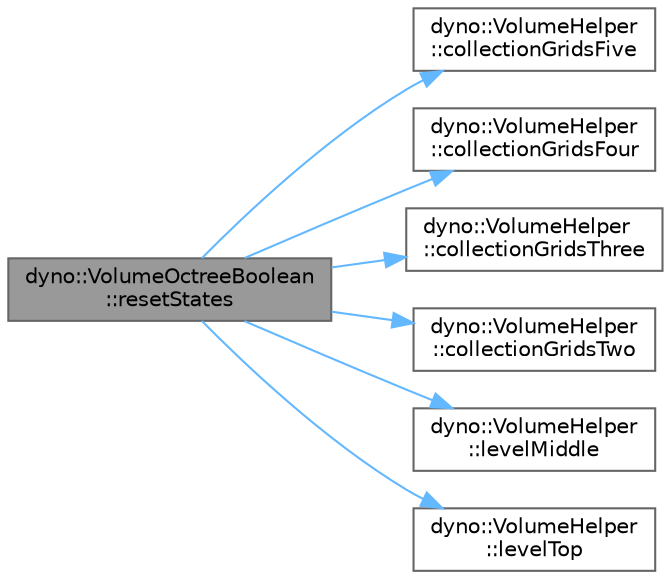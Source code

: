 digraph "dyno::VolumeOctreeBoolean::resetStates"
{
 // LATEX_PDF_SIZE
  bgcolor="transparent";
  edge [fontname=Helvetica,fontsize=10,labelfontname=Helvetica,labelfontsize=10];
  node [fontname=Helvetica,fontsize=10,shape=box,height=0.2,width=0.4];
  rankdir="LR";
  Node1 [id="Node000001",label="dyno::VolumeOctreeBoolean\l::resetStates",height=0.2,width=0.4,color="gray40", fillcolor="grey60", style="filled", fontcolor="black",tooltip=" "];
  Node1 -> Node2 [id="edge1_Node000001_Node000002",color="steelblue1",style="solid",tooltip=" "];
  Node2 [id="Node000002",label="dyno::VolumeHelper\l::collectionGridsFive",height=0.2,width=0.4,color="grey40", fillcolor="white", style="filled",URL="$classdyno_1_1_volume_helper.html#a673ed1cf7d0c4699543683b71cb2ea2e",tooltip=" "];
  Node1 -> Node3 [id="edge2_Node000001_Node000003",color="steelblue1",style="solid",tooltip=" "];
  Node3 [id="Node000003",label="dyno::VolumeHelper\l::collectionGridsFour",height=0.2,width=0.4,color="grey40", fillcolor="white", style="filled",URL="$classdyno_1_1_volume_helper.html#a0e01105d1e186ec7fdc4d818ea9ae68b",tooltip=" "];
  Node1 -> Node4 [id="edge3_Node000001_Node000004",color="steelblue1",style="solid",tooltip=" "];
  Node4 [id="Node000004",label="dyno::VolumeHelper\l::collectionGridsThree",height=0.2,width=0.4,color="grey40", fillcolor="white", style="filled",URL="$classdyno_1_1_volume_helper.html#ab6dfae25f621237c85982681456cfa19",tooltip=" "];
  Node1 -> Node5 [id="edge4_Node000001_Node000005",color="steelblue1",style="solid",tooltip=" "];
  Node5 [id="Node000005",label="dyno::VolumeHelper\l::collectionGridsTwo",height=0.2,width=0.4,color="grey40", fillcolor="white", style="filled",URL="$classdyno_1_1_volume_helper.html#a12429bd4531e471e0a34b81f851dfa86",tooltip=" "];
  Node1 -> Node6 [id="edge5_Node000001_Node000006",color="steelblue1",style="solid",tooltip=" "];
  Node6 [id="Node000006",label="dyno::VolumeHelper\l::levelMiddle",height=0.2,width=0.4,color="grey40", fillcolor="white", style="filled",URL="$classdyno_1_1_volume_helper.html#a09ab18220098db45f0013ff256869d82",tooltip=" "];
  Node1 -> Node7 [id="edge6_Node000001_Node000007",color="steelblue1",style="solid",tooltip=" "];
  Node7 [id="Node000007",label="dyno::VolumeHelper\l::levelTop",height=0.2,width=0.4,color="grey40", fillcolor="white", style="filled",URL="$classdyno_1_1_volume_helper.html#a0f85fd42e9c57e64c539d09e41acb257",tooltip=" "];
}
